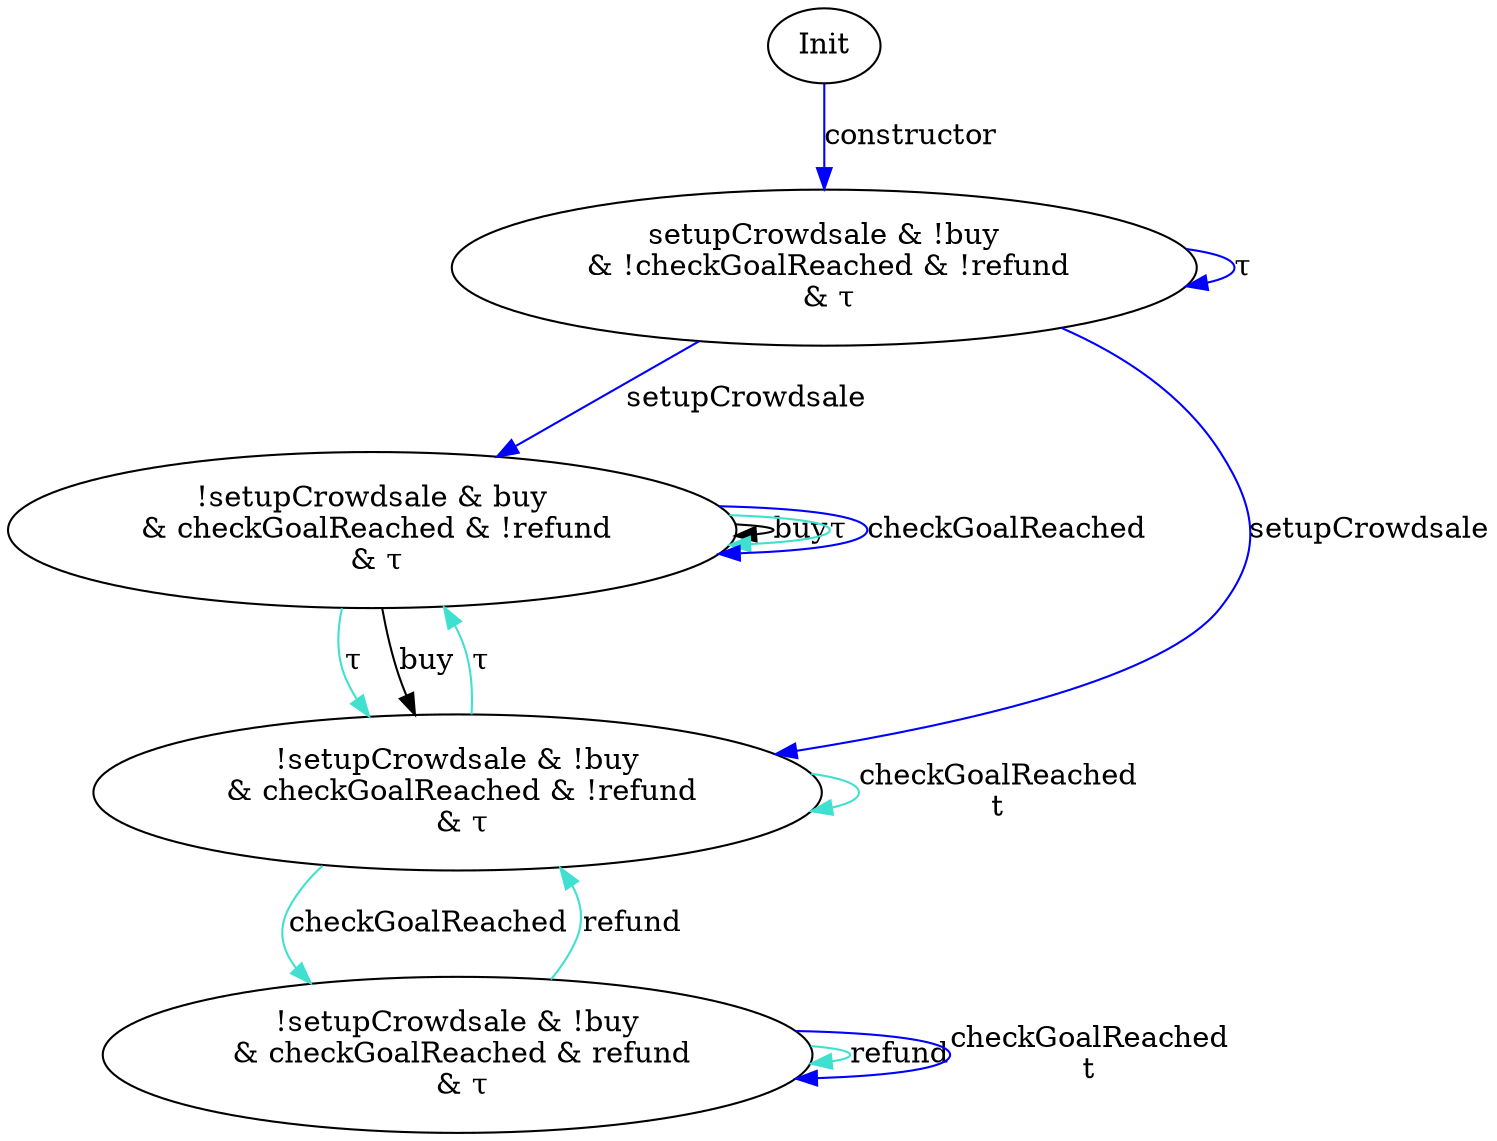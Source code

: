 digraph {
S00 [label="Init"]
S08 [label="!setupCrowdsale & !buy\n & checkGoalReached & refund\n & τ"]
S12 [label="!setupCrowdsale & buy\n & checkGoalReached & !refund\n & τ"]
S18 [label="!setupCrowdsale & !buy\n & checkGoalReached & !refund\n & τ"]
S21 [label="setupCrowdsale & !buy\n & !checkGoalReached & !refund\n & τ"]

S12->S12 [label="buy", style="", color="black"]
S21->S21 [label="τ", style="", color="blue"]
S12->S12 [label="τ", style="", color="turquoise"]
S18->S12 [label="τ", style="", color="turquoise"]
S08->S18 [label="refund", style="", color="turquoise"]
S18->S08 [label="checkGoalReached", style="", color="turquoise"]
S18->S18 [label="checkGoalReached\nt", style="", color="turquoise"]
S12->S12 [label="checkGoalReached", style="", color="blue"]
S12->S18 [label="τ", style="", color="turquoise"]
S12->S18 [label="buy", style="", color="black"]
S08->S08 [label="refund", style="", color="turquoise"]
S00->S21 [label="constructor", style="", color="blue"]
S08->S08 [label="checkGoalReached\nt", style="", color="blue"]
S21->S12 [label="setupCrowdsale", style="", color="blue"]
S21->S18 [label="setupCrowdsale", style="", color="blue"]
}